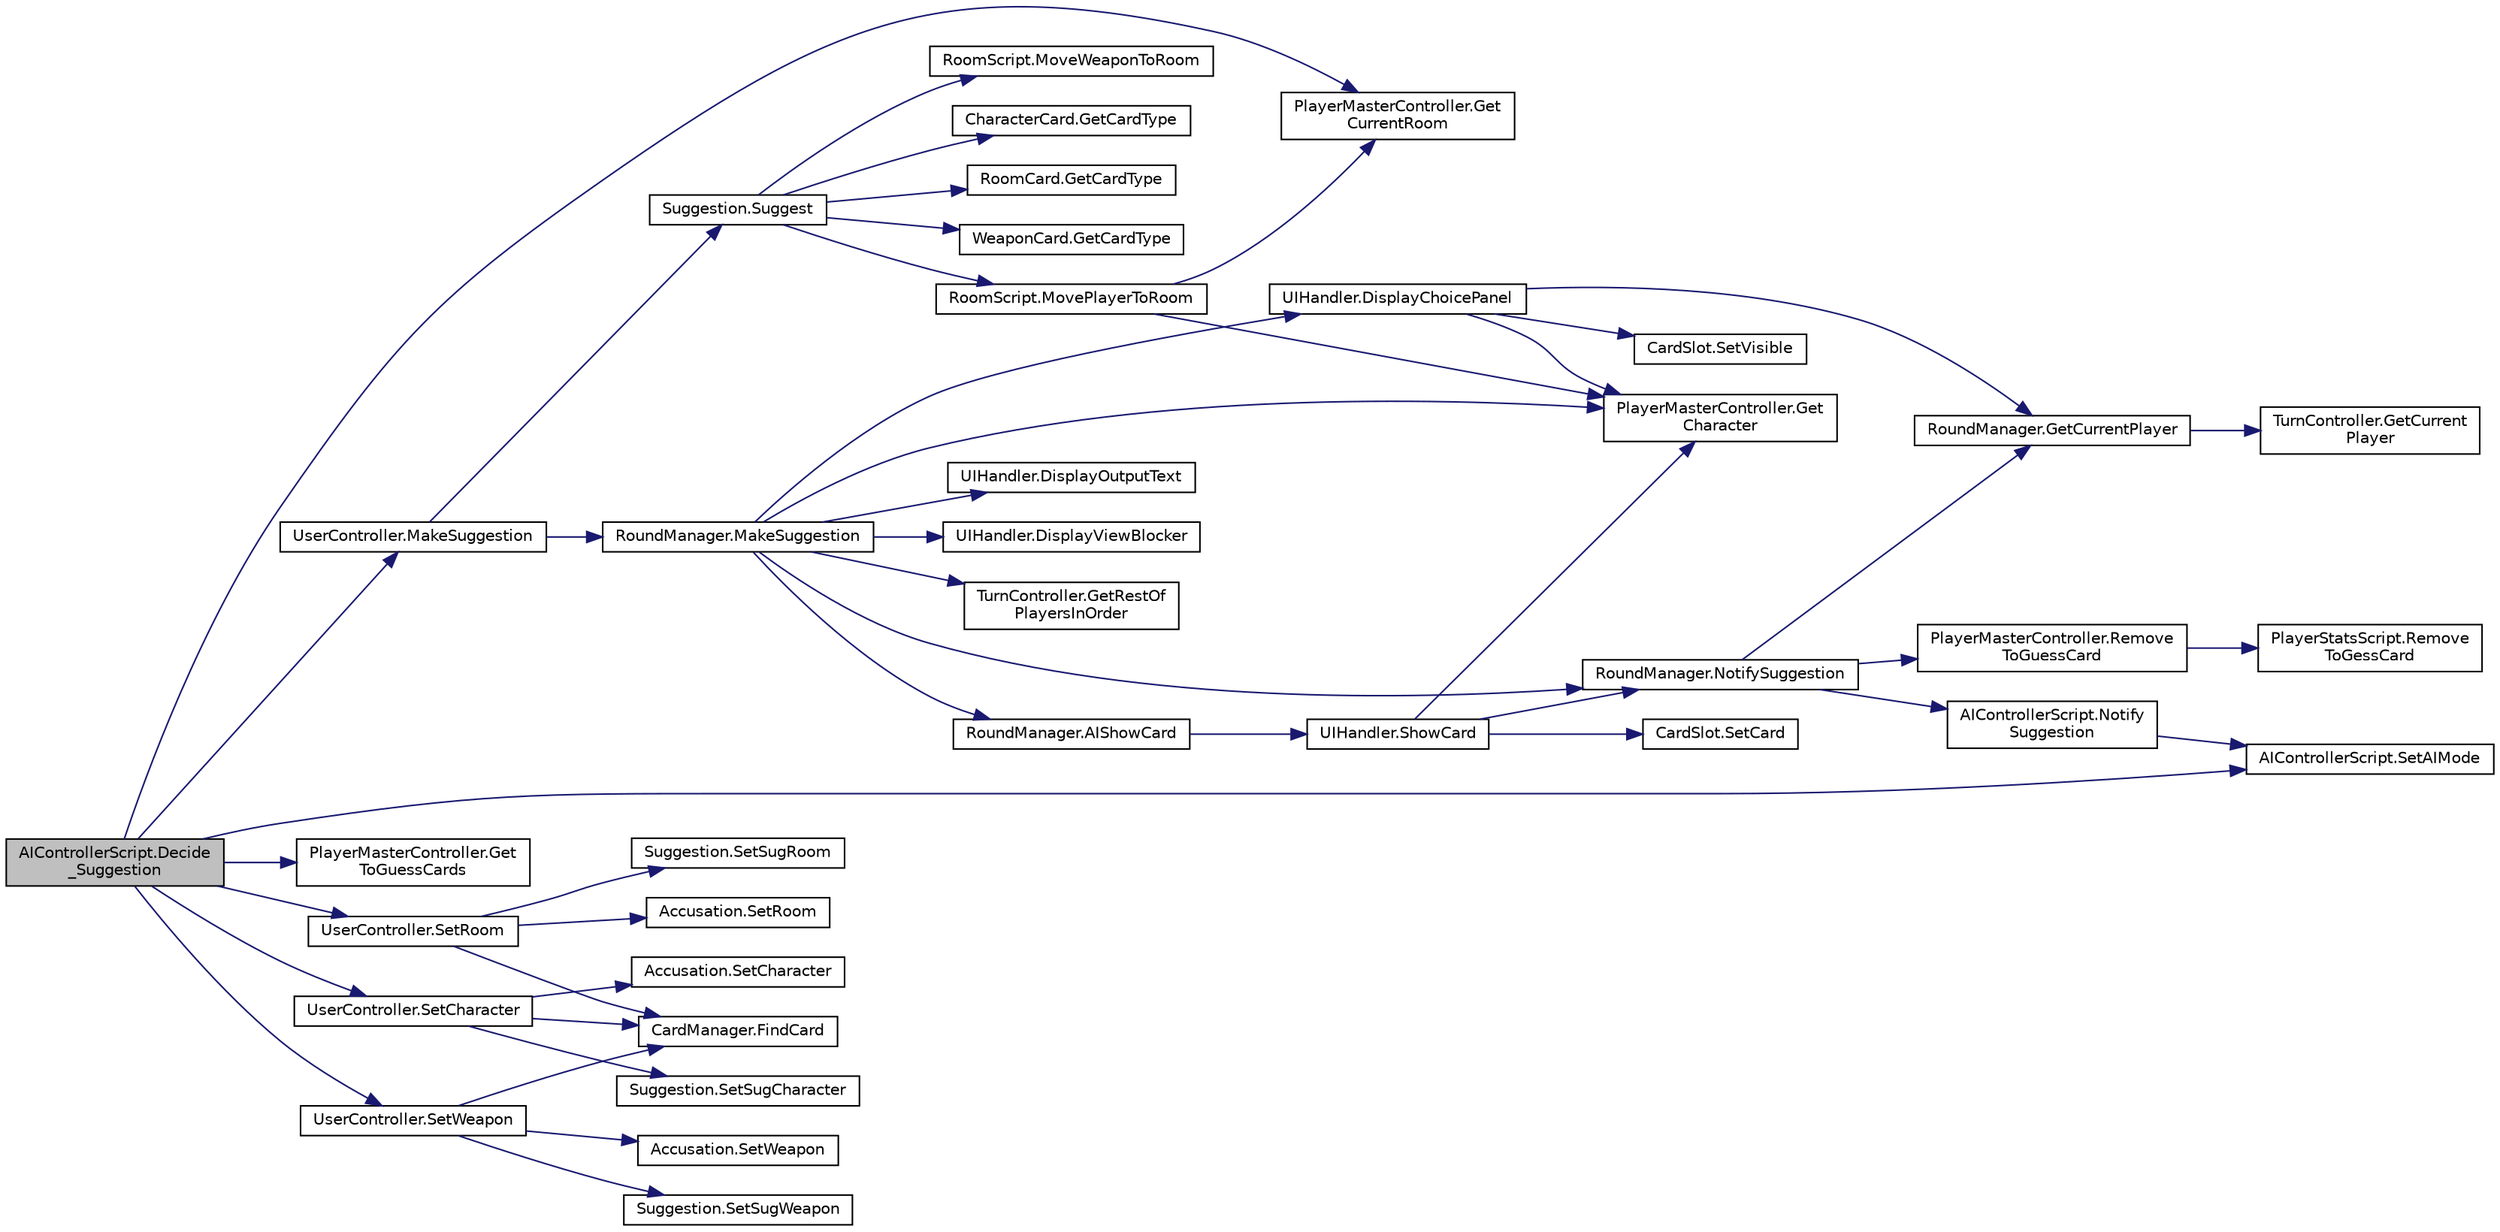digraph "AIControllerScript.Decide_Suggestion"
{
 // LATEX_PDF_SIZE
  edge [fontname="Helvetica",fontsize="10",labelfontname="Helvetica",labelfontsize="10"];
  node [fontname="Helvetica",fontsize="10",shape=record];
  rankdir="LR";
  Node1 [label="AIControllerScript.Decide\l_Suggestion",height=0.2,width=0.4,color="black", fillcolor="grey75", style="filled", fontcolor="black",tooltip="Decides what the AI should suggest this should match the flow chart of the AI"];
  Node1 -> Node2 [color="midnightblue",fontsize="10",style="solid",fontname="Helvetica"];
  Node2 [label="PlayerMasterController.Get\lCurrentRoom",height=0.2,width=0.4,color="black", fillcolor="white", style="filled",URL="$class_player_master_controller.html#a0447a8a21b5c0f2c94f9d27e0bcd0830",tooltip=" "];
  Node1 -> Node3 [color="midnightblue",fontsize="10",style="solid",fontname="Helvetica"];
  Node3 [label="PlayerMasterController.Get\lToGuessCards",height=0.2,width=0.4,color="black", fillcolor="white", style="filled",URL="$class_player_master_controller.html#a4d2390b678a0d24484551a62a5332c75",tooltip=" "];
  Node1 -> Node4 [color="midnightblue",fontsize="10",style="solid",fontname="Helvetica"];
  Node4 [label="UserController.MakeSuggestion",height=0.2,width=0.4,color="black", fillcolor="white", style="filled",URL="$class_user_controller.html#a6230816eec4c8be9bda248a166d7b9bd",tooltip=" "];
  Node4 -> Node5 [color="midnightblue",fontsize="10",style="solid",fontname="Helvetica"];
  Node5 [label="RoundManager.MakeSuggestion",height=0.2,width=0.4,color="black", fillcolor="white", style="filled",URL="$class_round_manager.html#a596fc1c822ebb74dad8d238b15b1ea3a",tooltip="Iterate through the rest of the players searching for if 1 or more of the cards were found"];
  Node5 -> Node6 [color="midnightblue",fontsize="10",style="solid",fontname="Helvetica"];
  Node6 [label="RoundManager.AIShowCard",height=0.2,width=0.4,color="black", fillcolor="white", style="filled",URL="$class_round_manager.html#a780da336fd16dcaee0f00306578f13b4",tooltip=" "];
  Node6 -> Node7 [color="midnightblue",fontsize="10",style="solid",fontname="Helvetica"];
  Node7 [label="UIHandler.ShowCard",height=0.2,width=0.4,color="black", fillcolor="white", style="filled",URL="$class_u_i_handler.html#a4009ca74f59111933be2a637c7835e18",tooltip=" "];
  Node7 -> Node8 [color="midnightblue",fontsize="10",style="solid",fontname="Helvetica"];
  Node8 [label="PlayerMasterController.Get\lCharacter",height=0.2,width=0.4,color="black", fillcolor="white", style="filled",URL="$class_player_master_controller.html#a12c91851433777ae557a71d9f9a855f0",tooltip=" "];
  Node7 -> Node9 [color="midnightblue",fontsize="10",style="solid",fontname="Helvetica"];
  Node9 [label="RoundManager.NotifySuggestion",height=0.2,width=0.4,color="black", fillcolor="white", style="filled",URL="$class_round_manager.html#a6cf32ad7ffd3cafc902ae5faeb7605f8",tooltip="removing a card from the player's To Guess List notify the AI if a player finished showing a suggeste..."];
  Node9 -> Node10 [color="midnightblue",fontsize="10",style="solid",fontname="Helvetica"];
  Node10 [label="RoundManager.GetCurrentPlayer",height=0.2,width=0.4,color="black", fillcolor="white", style="filled",URL="$class_round_manager.html#aab3f49a5e05508a8e023a497e763c1c8",tooltip="Gets the player controller for the current player"];
  Node10 -> Node11 [color="midnightblue",fontsize="10",style="solid",fontname="Helvetica"];
  Node11 [label="TurnController.GetCurrent\lPlayer",height=0.2,width=0.4,color="black", fillcolor="white", style="filled",URL="$class_turn_controller.html#af16e42b7e61c5a999291327e2e556caa",tooltip=" "];
  Node9 -> Node12 [color="midnightblue",fontsize="10",style="solid",fontname="Helvetica"];
  Node12 [label="AIControllerScript.Notify\lSuggestion",height=0.2,width=0.4,color="black", fillcolor="white", style="filled",URL="$class_a_i_controller_script.html#a208f5afe4102ff2ca04a03a425d76279",tooltip="for the round manager to notify that another player finished picking a card to show"];
  Node12 -> Node13 [color="midnightblue",fontsize="10",style="solid",fontname="Helvetica"];
  Node13 [label="AIControllerScript.SetAIMode",height=0.2,width=0.4,color="black", fillcolor="white", style="filled",URL="$class_a_i_controller_script.html#aaee909cd0f0ffdedd8d8425607d7ccb5",tooltip="to set the AI's mode"];
  Node9 -> Node14 [color="midnightblue",fontsize="10",style="solid",fontname="Helvetica"];
  Node14 [label="PlayerMasterController.Remove\lToGuessCard",height=0.2,width=0.4,color="black", fillcolor="white", style="filled",URL="$class_player_master_controller.html#a16dbaeb841ba29cdc8b7cb3b3bc86d99",tooltip="Remove a card from ToGuessCard"];
  Node14 -> Node15 [color="midnightblue",fontsize="10",style="solid",fontname="Helvetica"];
  Node15 [label="PlayerStatsScript.Remove\lToGessCard",height=0.2,width=0.4,color="black", fillcolor="white", style="filled",URL="$class_player_stats_script.html#a9cfb94bd7661f4120b9ea69c025bd368",tooltip="remove a selected card from To Guess List"];
  Node7 -> Node16 [color="midnightblue",fontsize="10",style="solid",fontname="Helvetica"];
  Node16 [label="CardSlot.SetCard",height=0.2,width=0.4,color="black", fillcolor="white", style="filled",URL="$class_card_slot.html#a9049dedcebbbc4b2185a2a01d76d4ed5",tooltip=" "];
  Node5 -> Node17 [color="midnightblue",fontsize="10",style="solid",fontname="Helvetica"];
  Node17 [label="UIHandler.DisplayChoicePanel",height=0.2,width=0.4,color="black", fillcolor="white", style="filled",URL="$class_u_i_handler.html#a81884a614bffa4b024ed137552033f7f",tooltip=" "];
  Node17 -> Node8 [color="midnightblue",fontsize="10",style="solid",fontname="Helvetica"];
  Node17 -> Node10 [color="midnightblue",fontsize="10",style="solid",fontname="Helvetica"];
  Node17 -> Node18 [color="midnightblue",fontsize="10",style="solid",fontname="Helvetica"];
  Node18 [label="CardSlot.SetVisible",height=0.2,width=0.4,color="black", fillcolor="white", style="filled",URL="$class_card_slot.html#af678d8249e4d52bb791b47d4ed75e7f3",tooltip=" "];
  Node5 -> Node19 [color="midnightblue",fontsize="10",style="solid",fontname="Helvetica"];
  Node19 [label="UIHandler.DisplayOutputText",height=0.2,width=0.4,color="black", fillcolor="white", style="filled",URL="$class_u_i_handler.html#a1f0729c8102e73f3d97c1f078b9f9d52",tooltip=" "];
  Node5 -> Node20 [color="midnightblue",fontsize="10",style="solid",fontname="Helvetica"];
  Node20 [label="UIHandler.DisplayViewBlocker",height=0.2,width=0.4,color="black", fillcolor="white", style="filled",URL="$class_u_i_handler.html#abe1710aca2abe4dbb489f0c49a3af879",tooltip="To display the View Blocker can include the name of the player that needs it's attention"];
  Node5 -> Node8 [color="midnightblue",fontsize="10",style="solid",fontname="Helvetica"];
  Node5 -> Node21 [color="midnightblue",fontsize="10",style="solid",fontname="Helvetica"];
  Node21 [label="TurnController.GetRestOf\lPlayersInOrder",height=0.2,width=0.4,color="black", fillcolor="white", style="filled",URL="$class_turn_controller.html#a1eddf50c785325b5e873312d1fcd6380",tooltip=" "];
  Node5 -> Node9 [color="midnightblue",fontsize="10",style="solid",fontname="Helvetica"];
  Node4 -> Node22 [color="midnightblue",fontsize="10",style="solid",fontname="Helvetica"];
  Node22 [label="Suggestion.Suggest",height=0.2,width=0.4,color="black", fillcolor="white", style="filled",URL="$class_suggestion.html#ab326cb791b6707926dd69497e79d159b",tooltip=" "];
  Node22 -> Node23 [color="midnightblue",fontsize="10",style="solid",fontname="Helvetica"];
  Node23 [label="CharacterCard.GetCardType",height=0.2,width=0.4,color="black", fillcolor="white", style="filled",URL="$class_character_card.html#a700a59f812d71708bb772b7df07f08bc",tooltip=" "];
  Node22 -> Node24 [color="midnightblue",fontsize="10",style="solid",fontname="Helvetica"];
  Node24 [label="RoomCard.GetCardType",height=0.2,width=0.4,color="black", fillcolor="white", style="filled",URL="$class_room_card.html#a7e77f1ec02f147b5a968305a16fe90bc",tooltip=" "];
  Node22 -> Node25 [color="midnightblue",fontsize="10",style="solid",fontname="Helvetica"];
  Node25 [label="WeaponCard.GetCardType",height=0.2,width=0.4,color="black", fillcolor="white", style="filled",URL="$class_weapon_card.html#af3c92c9857cb9d637f36dcf6cda1282d",tooltip=" "];
  Node22 -> Node26 [color="midnightblue",fontsize="10",style="solid",fontname="Helvetica"];
  Node26 [label="RoomScript.MovePlayerToRoom",height=0.2,width=0.4,color="black", fillcolor="white", style="filled",URL="$class_room_script.html#a4a19c52c114612c19ae2580768d94859",tooltip=" "];
  Node26 -> Node8 [color="midnightblue",fontsize="10",style="solid",fontname="Helvetica"];
  Node26 -> Node2 [color="midnightblue",fontsize="10",style="solid",fontname="Helvetica"];
  Node22 -> Node27 [color="midnightblue",fontsize="10",style="solid",fontname="Helvetica"];
  Node27 [label="RoomScript.MoveWeaponToRoom",height=0.2,width=0.4,color="black", fillcolor="white", style="filled",URL="$class_room_script.html#ae49a5bb396aa0c894fb1686b92f879da",tooltip=" "];
  Node1 -> Node13 [color="midnightblue",fontsize="10",style="solid",fontname="Helvetica"];
  Node1 -> Node28 [color="midnightblue",fontsize="10",style="solid",fontname="Helvetica"];
  Node28 [label="UserController.SetCharacter",height=0.2,width=0.4,color="black", fillcolor="white", style="filled",URL="$class_user_controller.html#a16a0eca976cd0f767ab444ba8d96c4a8",tooltip=" "];
  Node28 -> Node29 [color="midnightblue",fontsize="10",style="solid",fontname="Helvetica"];
  Node29 [label="CardManager.FindCard",height=0.2,width=0.4,color="black", fillcolor="white", style="filled",URL="$class_card_manager.html#a124d7d9ab3a0e7c22ca64c15da76d4b1",tooltip=" "];
  Node28 -> Node30 [color="midnightblue",fontsize="10",style="solid",fontname="Helvetica"];
  Node30 [label="Accusation.SetCharacter",height=0.2,width=0.4,color="black", fillcolor="white", style="filled",URL="$class_accusation.html#ac3146e7ac1d8844109100dc748bba140",tooltip=" "];
  Node28 -> Node31 [color="midnightblue",fontsize="10",style="solid",fontname="Helvetica"];
  Node31 [label="Suggestion.SetSugCharacter",height=0.2,width=0.4,color="black", fillcolor="white", style="filled",URL="$class_suggestion.html#ae03e87f844af513f0b46a5447a2cd427",tooltip=" "];
  Node1 -> Node32 [color="midnightblue",fontsize="10",style="solid",fontname="Helvetica"];
  Node32 [label="UserController.SetRoom",height=0.2,width=0.4,color="black", fillcolor="white", style="filled",URL="$class_user_controller.html#a80cdb48f3a7a1dbac2af911fb26d1c41",tooltip=" "];
  Node32 -> Node29 [color="midnightblue",fontsize="10",style="solid",fontname="Helvetica"];
  Node32 -> Node33 [color="midnightblue",fontsize="10",style="solid",fontname="Helvetica"];
  Node33 [label="Accusation.SetRoom",height=0.2,width=0.4,color="black", fillcolor="white", style="filled",URL="$class_accusation.html#a15c3190bb9b3ff4be98195a3f72bcd23",tooltip=" "];
  Node32 -> Node34 [color="midnightblue",fontsize="10",style="solid",fontname="Helvetica"];
  Node34 [label="Suggestion.SetSugRoom",height=0.2,width=0.4,color="black", fillcolor="white", style="filled",URL="$class_suggestion.html#aec2e9ce82ae5f51cea7570bc6dafa43a",tooltip=" "];
  Node1 -> Node35 [color="midnightblue",fontsize="10",style="solid",fontname="Helvetica"];
  Node35 [label="UserController.SetWeapon",height=0.2,width=0.4,color="black", fillcolor="white", style="filled",URL="$class_user_controller.html#aea1bd5d7b45854e5113b459a2b11dd35",tooltip=" "];
  Node35 -> Node29 [color="midnightblue",fontsize="10",style="solid",fontname="Helvetica"];
  Node35 -> Node36 [color="midnightblue",fontsize="10",style="solid",fontname="Helvetica"];
  Node36 [label="Suggestion.SetSugWeapon",height=0.2,width=0.4,color="black", fillcolor="white", style="filled",URL="$class_suggestion.html#a1e1c18344f7cb7b0bde20ad7fa59286c",tooltip=" "];
  Node35 -> Node37 [color="midnightblue",fontsize="10",style="solid",fontname="Helvetica"];
  Node37 [label="Accusation.SetWeapon",height=0.2,width=0.4,color="black", fillcolor="white", style="filled",URL="$class_accusation.html#a8ec681e44a6b354d986656ea54b6dd36",tooltip=" "];
}
